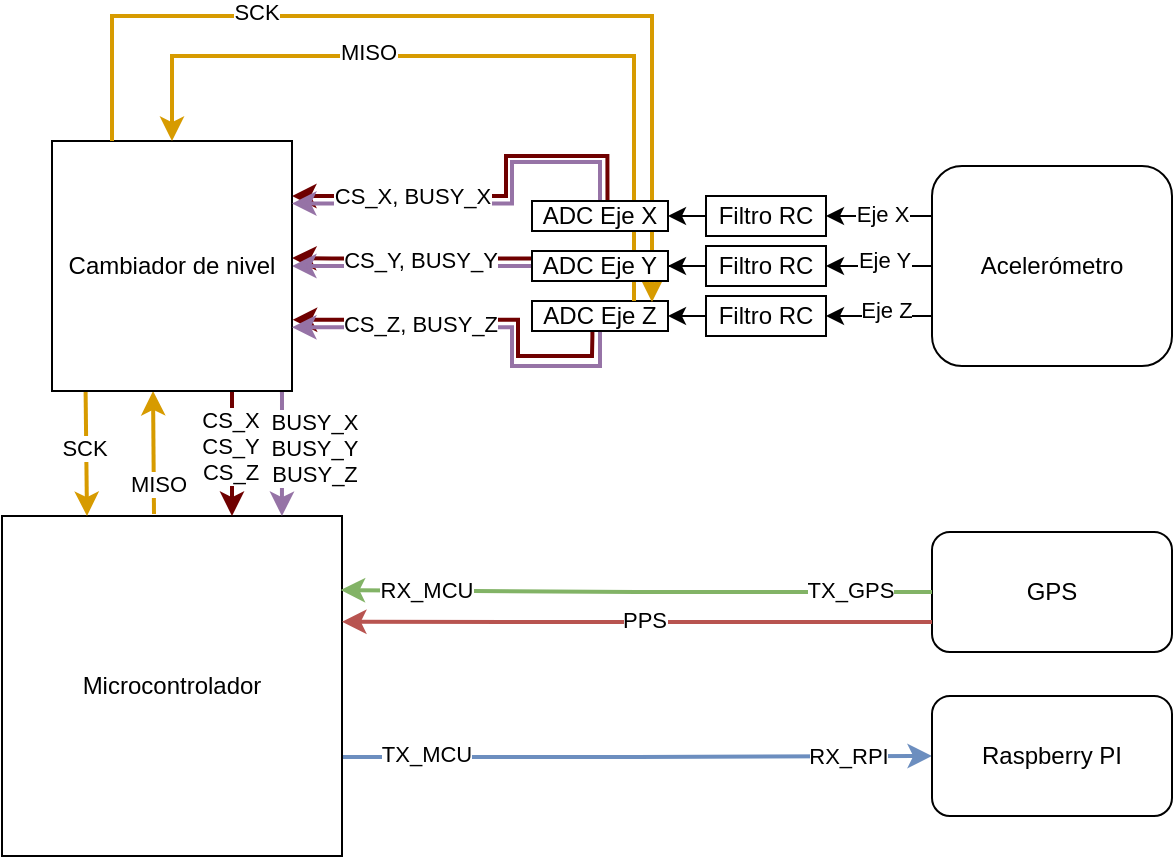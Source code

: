<mxfile version="24.0.5" type="github">
  <diagram name="Página-1" id="_b0uybbUiQIfAaLon3vl">
    <mxGraphModel dx="823" dy="620" grid="1" gridSize="10" guides="1" tooltips="1" connect="1" arrows="1" fold="1" page="1" pageScale="1" pageWidth="827" pageHeight="1169" math="0" shadow="0">
      <root>
        <mxCell id="0" />
        <mxCell id="1" parent="0" />
        <mxCell id="gzb6UKGiDK0a72ld--zN-60" style="edgeStyle=orthogonalEdgeStyle;rounded=0;orthogonalLoop=1;jettySize=auto;html=1;entryX=1.003;entryY=0.715;entryDx=0;entryDy=0;entryPerimeter=0;strokeWidth=2;fillColor=#a20025;strokeColor=#6F0000;exitX=0.444;exitY=0.982;exitDx=0;exitDy=0;exitPerimeter=0;" edge="1" parent="1" source="gzb6UKGiDK0a72ld--zN-16" target="gzb6UKGiDK0a72ld--zN-14">
          <mxGeometry relative="1" as="geometry">
            <mxPoint x="484" y="178" as="sourcePoint" />
            <mxPoint x="333" y="171.625" as="targetPoint" />
            <Array as="points">
              <mxPoint x="480" y="180" />
              <mxPoint x="480" y="190" />
              <mxPoint x="443" y="190" />
              <mxPoint x="443" y="172" />
            </Array>
          </mxGeometry>
        </mxCell>
        <mxCell id="gzb6UKGiDK0a72ld--zN-59" style="edgeStyle=orthogonalEdgeStyle;rounded=0;orthogonalLoop=1;jettySize=auto;html=1;exitX=0.548;exitY=0.015;exitDx=0;exitDy=0;exitPerimeter=0;strokeWidth=2;fillColor=#a20025;strokeColor=#6F0000;" edge="1" parent="1">
          <mxGeometry relative="1" as="geometry">
            <mxPoint x="487.744" y="112.505" as="sourcePoint" />
            <mxPoint x="330" y="110" as="targetPoint" />
            <Array as="points">
              <mxPoint x="488" y="90" />
              <mxPoint x="437" y="90" />
              <mxPoint x="437" y="110" />
            </Array>
          </mxGeometry>
        </mxCell>
        <mxCell id="gzb6UKGiDK0a72ld--zN-57" style="edgeStyle=orthogonalEdgeStyle;rounded=0;orthogonalLoop=1;jettySize=auto;html=1;exitX=0;exitY=0.25;exitDx=0;exitDy=0;strokeWidth=2;fillColor=#a20025;strokeColor=#6F0000;" edge="1" parent="1" source="gzb6UKGiDK0a72ld--zN-9">
          <mxGeometry relative="1" as="geometry">
            <mxPoint x="440" y="140" as="sourcePoint" />
            <mxPoint x="330" y="141" as="targetPoint" />
            <Array as="points">
              <mxPoint x="350" y="141" />
              <mxPoint x="331" y="141" />
            </Array>
          </mxGeometry>
        </mxCell>
        <mxCell id="gzb6UKGiDK0a72ld--zN-49" style="edgeStyle=orthogonalEdgeStyle;rounded=0;orthogonalLoop=1;jettySize=auto;html=1;exitX=1;exitY=0.709;exitDx=0;exitDy=0;exitPerimeter=0;fillColor=#dae8fc;strokeColor=#6c8ebf;strokeWidth=2;" edge="1" parent="1" source="gzb6UKGiDK0a72ld--zN-1" target="gzb6UKGiDK0a72ld--zN-47">
          <mxGeometry relative="1" as="geometry">
            <Array as="points" />
          </mxGeometry>
        </mxCell>
        <mxCell id="gzb6UKGiDK0a72ld--zN-52" value="RX_RPI" style="edgeLabel;html=1;align=center;verticalAlign=middle;resizable=0;points=[];" vertex="1" connectable="0" parent="gzb6UKGiDK0a72ld--zN-49">
          <mxGeometry x="0.763" relative="1" as="geometry">
            <mxPoint x="-7" as="offset" />
          </mxGeometry>
        </mxCell>
        <mxCell id="gzb6UKGiDK0a72ld--zN-53" value="TX_MCU" style="edgeLabel;html=1;align=center;verticalAlign=middle;resizable=0;points=[];" vertex="1" connectable="0" parent="gzb6UKGiDK0a72ld--zN-49">
          <mxGeometry x="-0.785" y="2" relative="1" as="geometry">
            <mxPoint x="10" as="offset" />
          </mxGeometry>
        </mxCell>
        <mxCell id="gzb6UKGiDK0a72ld--zN-1" value="Microcontrolador" style="rounded=0;whiteSpace=wrap;html=1;" vertex="1" parent="1">
          <mxGeometry x="185" y="270" width="170" height="170" as="geometry" />
        </mxCell>
        <mxCell id="gzb6UKGiDK0a72ld--zN-3" style="edgeStyle=orthogonalEdgeStyle;rounded=0;orthogonalLoop=1;jettySize=auto;html=1;exitX=0;exitY=0.25;exitDx=0;exitDy=0;entryX=1;entryY=0.5;entryDx=0;entryDy=0;" edge="1" parent="1" source="gzb6UKGiDK0a72ld--zN-2" target="gzb6UKGiDK0a72ld--zN-6">
          <mxGeometry relative="1" as="geometry">
            <mxPoint x="600" y="120" as="targetPoint" />
          </mxGeometry>
        </mxCell>
        <mxCell id="gzb6UKGiDK0a72ld--zN-11" value="Eje X" style="edgeLabel;html=1;align=center;verticalAlign=middle;resizable=0;points=[];" vertex="1" connectable="0" parent="gzb6UKGiDK0a72ld--zN-3">
          <mxGeometry x="-0.064" y="-1" relative="1" as="geometry">
            <mxPoint as="offset" />
          </mxGeometry>
        </mxCell>
        <mxCell id="gzb6UKGiDK0a72ld--zN-4" style="edgeStyle=orthogonalEdgeStyle;rounded=0;orthogonalLoop=1;jettySize=auto;html=1;exitX=0;exitY=0.5;exitDx=0;exitDy=0;entryX=1;entryY=0.5;entryDx=0;entryDy=0;" edge="1" parent="1" source="gzb6UKGiDK0a72ld--zN-2" target="gzb6UKGiDK0a72ld--zN-7">
          <mxGeometry relative="1" as="geometry">
            <mxPoint x="600" y="145" as="targetPoint" />
          </mxGeometry>
        </mxCell>
        <mxCell id="gzb6UKGiDK0a72ld--zN-12" value="Eje Y" style="edgeLabel;html=1;align=center;verticalAlign=middle;resizable=0;points=[];" vertex="1" connectable="0" parent="gzb6UKGiDK0a72ld--zN-4">
          <mxGeometry x="-0.092" y="-3" relative="1" as="geometry">
            <mxPoint as="offset" />
          </mxGeometry>
        </mxCell>
        <mxCell id="gzb6UKGiDK0a72ld--zN-5" style="edgeStyle=orthogonalEdgeStyle;rounded=0;orthogonalLoop=1;jettySize=auto;html=1;exitX=0;exitY=0.75;exitDx=0;exitDy=0;entryX=1;entryY=0.5;entryDx=0;entryDy=0;" edge="1" parent="1" source="gzb6UKGiDK0a72ld--zN-2" target="gzb6UKGiDK0a72ld--zN-8">
          <mxGeometry relative="1" as="geometry">
            <mxPoint x="600" y="170" as="targetPoint" />
          </mxGeometry>
        </mxCell>
        <mxCell id="gzb6UKGiDK0a72ld--zN-13" value="Eje Z" style="edgeLabel;html=1;align=center;verticalAlign=middle;resizable=0;points=[];" vertex="1" connectable="0" parent="gzb6UKGiDK0a72ld--zN-5">
          <mxGeometry x="-0.121" y="-3" relative="1" as="geometry">
            <mxPoint as="offset" />
          </mxGeometry>
        </mxCell>
        <mxCell id="gzb6UKGiDK0a72ld--zN-2" value="Acelerómetro" style="rounded=1;whiteSpace=wrap;html=1;" vertex="1" parent="1">
          <mxGeometry x="650" y="95" width="120" height="100" as="geometry" />
        </mxCell>
        <mxCell id="gzb6UKGiDK0a72ld--zN-18" style="edgeStyle=orthogonalEdgeStyle;rounded=0;orthogonalLoop=1;jettySize=auto;html=1;exitX=0;exitY=0.5;exitDx=0;exitDy=0;entryX=1;entryY=0.5;entryDx=0;entryDy=0;" edge="1" parent="1" source="gzb6UKGiDK0a72ld--zN-6" target="gzb6UKGiDK0a72ld--zN-17">
          <mxGeometry relative="1" as="geometry" />
        </mxCell>
        <mxCell id="gzb6UKGiDK0a72ld--zN-6" value="Filtro RC" style="rounded=0;whiteSpace=wrap;html=1;" vertex="1" parent="1">
          <mxGeometry x="537" y="110" width="60" height="20" as="geometry" />
        </mxCell>
        <mxCell id="gzb6UKGiDK0a72ld--zN-10" value="" style="edgeStyle=orthogonalEdgeStyle;rounded=0;orthogonalLoop=1;jettySize=auto;html=1;" edge="1" parent="1" source="gzb6UKGiDK0a72ld--zN-7" target="gzb6UKGiDK0a72ld--zN-9">
          <mxGeometry relative="1" as="geometry" />
        </mxCell>
        <mxCell id="gzb6UKGiDK0a72ld--zN-7" value="Filtro RC" style="rounded=0;whiteSpace=wrap;html=1;" vertex="1" parent="1">
          <mxGeometry x="537" y="135" width="60" height="20" as="geometry" />
        </mxCell>
        <mxCell id="gzb6UKGiDK0a72ld--zN-19" style="edgeStyle=orthogonalEdgeStyle;rounded=0;orthogonalLoop=1;jettySize=auto;html=1;exitX=0;exitY=0.5;exitDx=0;exitDy=0;entryX=1;entryY=0.5;entryDx=0;entryDy=0;" edge="1" parent="1" source="gzb6UKGiDK0a72ld--zN-8" target="gzb6UKGiDK0a72ld--zN-16">
          <mxGeometry relative="1" as="geometry" />
        </mxCell>
        <mxCell id="gzb6UKGiDK0a72ld--zN-8" value="Filtro RC" style="rounded=0;whiteSpace=wrap;html=1;" vertex="1" parent="1">
          <mxGeometry x="537" y="160" width="60" height="20" as="geometry" />
        </mxCell>
        <mxCell id="gzb6UKGiDK0a72ld--zN-24" style="edgeStyle=orthogonalEdgeStyle;rounded=0;orthogonalLoop=1;jettySize=auto;html=1;exitX=0;exitY=0.5;exitDx=0;exitDy=0;entryX=1;entryY=0.5;entryDx=0;entryDy=0;strokeWidth=2;fillColor=#e1d5e7;strokeColor=#9673a6;" edge="1" parent="1" source="gzb6UKGiDK0a72ld--zN-9" target="gzb6UKGiDK0a72ld--zN-14">
          <mxGeometry relative="1" as="geometry" />
        </mxCell>
        <mxCell id="gzb6UKGiDK0a72ld--zN-27" value="CS_Y, BUSY_Y" style="edgeLabel;html=1;align=center;verticalAlign=middle;resizable=0;points=[];" vertex="1" connectable="0" parent="gzb6UKGiDK0a72ld--zN-24">
          <mxGeometry x="-0.019" y="-1" relative="1" as="geometry">
            <mxPoint x="3" y="-2" as="offset" />
          </mxGeometry>
        </mxCell>
        <mxCell id="gzb6UKGiDK0a72ld--zN-38" style="edgeStyle=orthogonalEdgeStyle;rounded=0;orthogonalLoop=1;jettySize=auto;html=1;fillColor=#ffe6cc;strokeColor=#d79b00;strokeWidth=2;entryX=0.421;entryY=1.024;entryDx=0;entryDy=0;entryPerimeter=0;" edge="1" parent="1">
          <mxGeometry relative="1" as="geometry">
            <mxPoint x="261" y="269" as="sourcePoint" />
            <mxPoint x="260.52" y="207.5" as="targetPoint" />
            <Array as="points">
              <mxPoint x="261" y="269" />
              <mxPoint x="261" y="267" />
            </Array>
          </mxGeometry>
        </mxCell>
        <mxCell id="gzb6UKGiDK0a72ld--zN-39" value="MISO" style="edgeLabel;html=1;align=center;verticalAlign=middle;resizable=0;points=[];" vertex="1" connectable="0" parent="gzb6UKGiDK0a72ld--zN-38">
          <mxGeometry x="-0.283" y="-2" relative="1" as="geometry">
            <mxPoint y="6" as="offset" />
          </mxGeometry>
        </mxCell>
        <mxCell id="gzb6UKGiDK0a72ld--zN-40" style="edgeStyle=orthogonalEdgeStyle;rounded=0;orthogonalLoop=1;jettySize=auto;html=1;exitX=0.14;exitY=1.002;exitDx=0;exitDy=0;entryX=0.25;entryY=0;entryDx=0;entryDy=0;strokeWidth=2;exitPerimeter=0;fillColor=#ffe6cc;strokeColor=#d79b00;" edge="1" parent="1" source="gzb6UKGiDK0a72ld--zN-14" target="gzb6UKGiDK0a72ld--zN-1">
          <mxGeometry relative="1" as="geometry">
            <Array as="points">
              <mxPoint x="228" y="208" />
            </Array>
          </mxGeometry>
        </mxCell>
        <mxCell id="gzb6UKGiDK0a72ld--zN-41" value="SCK" style="edgeLabel;html=1;align=center;verticalAlign=middle;resizable=0;points=[];" vertex="1" connectable="0" parent="gzb6UKGiDK0a72ld--zN-40">
          <mxGeometry x="0.043" y="-2" relative="1" as="geometry">
            <mxPoint y="-4" as="offset" />
          </mxGeometry>
        </mxCell>
        <mxCell id="gzb6UKGiDK0a72ld--zN-42" style="edgeStyle=orthogonalEdgeStyle;rounded=0;orthogonalLoop=1;jettySize=auto;html=1;exitX=0.75;exitY=1;exitDx=0;exitDy=0;strokeWidth=2;fillColor=#a20025;strokeColor=#6F0000;flowAnimation=0;shadow=0;" edge="1" parent="1" source="gzb6UKGiDK0a72ld--zN-14">
          <mxGeometry relative="1" as="geometry">
            <mxPoint x="300" y="270" as="targetPoint" />
            <Array as="points" />
          </mxGeometry>
        </mxCell>
        <mxCell id="gzb6UKGiDK0a72ld--zN-44" value="CS_X&lt;div&gt;CS_Y&lt;/div&gt;&lt;div&gt;CS_Z&lt;/div&gt;" style="edgeLabel;html=1;align=center;verticalAlign=middle;resizable=0;points=[];" vertex="1" connectable="0" parent="gzb6UKGiDK0a72ld--zN-42">
          <mxGeometry x="-0.191" y="1" relative="1" as="geometry">
            <mxPoint x="-2" y="2" as="offset" />
          </mxGeometry>
        </mxCell>
        <mxCell id="gzb6UKGiDK0a72ld--zN-43" style="edgeStyle=orthogonalEdgeStyle;rounded=0;orthogonalLoop=1;jettySize=auto;html=1;exitX=0.95;exitY=1.002;exitDx=0;exitDy=0;entryX=1;entryY=0;entryDx=0;entryDy=0;exitPerimeter=0;strokeWidth=2;fillColor=#e1d5e7;strokeColor=#9673a6;" edge="1" parent="1" source="gzb6UKGiDK0a72ld--zN-14">
          <mxGeometry relative="1" as="geometry">
            <mxPoint x="299.97" y="207.54" as="sourcePoint" />
            <mxPoint x="324.97" y="270.04" as="targetPoint" />
            <Array as="points">
              <mxPoint x="325" y="208" />
            </Array>
          </mxGeometry>
        </mxCell>
        <mxCell id="gzb6UKGiDK0a72ld--zN-45" value="BUSY_X&lt;div&gt;BUSY_Y&lt;/div&gt;&lt;div&gt;BUSY_Z&lt;/div&gt;" style="edgeLabel;html=1;align=center;verticalAlign=middle;resizable=0;points=[];" vertex="1" connectable="0" parent="gzb6UKGiDK0a72ld--zN-43">
          <mxGeometry x="-0.579" relative="1" as="geometry">
            <mxPoint x="16" y="15" as="offset" />
          </mxGeometry>
        </mxCell>
        <mxCell id="gzb6UKGiDK0a72ld--zN-14" value="Cambiador de nivel" style="whiteSpace=wrap;html=1;rounded=0;" vertex="1" parent="1">
          <mxGeometry x="210" y="82.5" width="120" height="125" as="geometry" />
        </mxCell>
        <mxCell id="gzb6UKGiDK0a72ld--zN-25" style="edgeStyle=orthogonalEdgeStyle;rounded=0;orthogonalLoop=1;jettySize=auto;html=1;fillColor=#e1d5e7;strokeColor=#9673a6;strokeWidth=2;exitX=0.5;exitY=1;exitDx=0;exitDy=0;entryX=0.982;entryY=0.745;entryDx=0;entryDy=0;entryPerimeter=0;" edge="1" parent="1" source="gzb6UKGiDK0a72ld--zN-16">
          <mxGeometry relative="1" as="geometry">
            <mxPoint x="486.16" y="178.5" as="sourcePoint" />
            <mxPoint x="330" y="175.625" as="targetPoint" />
            <Array as="points">
              <mxPoint x="484" y="195" />
              <mxPoint x="440" y="195" />
              <mxPoint x="440" y="176" />
            </Array>
          </mxGeometry>
        </mxCell>
        <mxCell id="gzb6UKGiDK0a72ld--zN-28" value="CS_Z, BUSY_Z" style="edgeLabel;html=1;align=center;verticalAlign=middle;resizable=0;points=[];" vertex="1" connectable="0" parent="gzb6UKGiDK0a72ld--zN-25">
          <mxGeometry x="0.215" y="-1" relative="1" as="geometry">
            <mxPoint x="-11" y="-1" as="offset" />
          </mxGeometry>
        </mxCell>
        <mxCell id="gzb6UKGiDK0a72ld--zN-16" value="ADC Eje Z" style="whiteSpace=wrap;html=1;rounded=0;" vertex="1" parent="1">
          <mxGeometry x="450" y="162.5" width="68" height="15" as="geometry" />
        </mxCell>
        <mxCell id="gzb6UKGiDK0a72ld--zN-23" style="edgeStyle=orthogonalEdgeStyle;rounded=0;orthogonalLoop=1;jettySize=auto;html=1;exitX=0.5;exitY=0;exitDx=0;exitDy=0;entryX=1;entryY=0.25;entryDx=0;entryDy=0;fillColor=#e1d5e7;strokeColor=#9673a6;strokeWidth=2;" edge="1" parent="1" source="gzb6UKGiDK0a72ld--zN-17" target="gzb6UKGiDK0a72ld--zN-14">
          <mxGeometry relative="1" as="geometry">
            <Array as="points">
              <mxPoint x="484" y="93" />
              <mxPoint x="440" y="93" />
              <mxPoint x="440" y="114" />
            </Array>
          </mxGeometry>
        </mxCell>
        <mxCell id="gzb6UKGiDK0a72ld--zN-26" value="CS_X, BUSY_X" style="edgeLabel;html=1;align=center;verticalAlign=middle;resizable=0;points=[];" vertex="1" connectable="0" parent="gzb6UKGiDK0a72ld--zN-23">
          <mxGeometry x="-0.236" y="1" relative="1" as="geometry">
            <mxPoint x="-51" y="6" as="offset" />
          </mxGeometry>
        </mxCell>
        <mxCell id="gzb6UKGiDK0a72ld--zN-29" style="edgeStyle=orthogonalEdgeStyle;rounded=0;orthogonalLoop=1;jettySize=auto;html=1;exitX=0.75;exitY=0;exitDx=0;exitDy=0;entryX=0.5;entryY=0;entryDx=0;entryDy=0;fillColor=#ffe6cc;strokeColor=#d79b00;strokeWidth=2;" edge="1" parent="1" source="gzb6UKGiDK0a72ld--zN-16" target="gzb6UKGiDK0a72ld--zN-14">
          <mxGeometry relative="1" as="geometry">
            <mxPoint x="260" y="10" as="targetPoint" />
            <Array as="points">
              <mxPoint x="501" y="40" />
              <mxPoint x="270" y="40" />
            </Array>
          </mxGeometry>
        </mxCell>
        <mxCell id="gzb6UKGiDK0a72ld--zN-34" value="MISO" style="edgeLabel;html=1;align=center;verticalAlign=middle;resizable=0;points=[];" vertex="1" connectable="0" parent="gzb6UKGiDK0a72ld--zN-29">
          <mxGeometry x="0.291" y="-2" relative="1" as="geometry">
            <mxPoint as="offset" />
          </mxGeometry>
        </mxCell>
        <mxCell id="gzb6UKGiDK0a72ld--zN-30" style="edgeStyle=orthogonalEdgeStyle;rounded=0;orthogonalLoop=1;jettySize=auto;html=1;entryX=0.25;entryY=0;entryDx=0;entryDy=0;fillColor=#ffe6cc;strokeColor=#d79b00;strokeWidth=2;exitX=0.25;exitY=0;exitDx=0;exitDy=0;" edge="1" parent="1" source="gzb6UKGiDK0a72ld--zN-14">
          <mxGeometry relative="1" as="geometry">
            <mxPoint x="510" y="163" as="targetPoint" />
            <Array as="points">
              <mxPoint x="240" y="20" />
              <mxPoint x="510" y="20" />
              <mxPoint x="510" y="163" />
            </Array>
          </mxGeometry>
        </mxCell>
        <mxCell id="gzb6UKGiDK0a72ld--zN-35" value="SCK" style="edgeLabel;html=1;align=center;verticalAlign=middle;resizable=0;points=[];" vertex="1" connectable="0" parent="gzb6UKGiDK0a72ld--zN-30">
          <mxGeometry x="-0.434" y="2" relative="1" as="geometry">
            <mxPoint as="offset" />
          </mxGeometry>
        </mxCell>
        <mxCell id="gzb6UKGiDK0a72ld--zN-17" value="ADC Eje X" style="whiteSpace=wrap;html=1;rounded=0;" vertex="1" parent="1">
          <mxGeometry x="450" y="112.5" width="68" height="15" as="geometry" />
        </mxCell>
        <mxCell id="gzb6UKGiDK0a72ld--zN-9" value="ADC Eje Y" style="whiteSpace=wrap;html=1;rounded=0;" vertex="1" parent="1">
          <mxGeometry x="450" y="137.5" width="68" height="15" as="geometry" />
        </mxCell>
        <mxCell id="gzb6UKGiDK0a72ld--zN-46" value="GPS" style="rounded=1;whiteSpace=wrap;html=1;" vertex="1" parent="1">
          <mxGeometry x="650" y="278" width="120" height="60" as="geometry" />
        </mxCell>
        <mxCell id="gzb6UKGiDK0a72ld--zN-47" value="Raspberry PI" style="rounded=1;whiteSpace=wrap;html=1;" vertex="1" parent="1">
          <mxGeometry x="650" y="360" width="120" height="60" as="geometry" />
        </mxCell>
        <mxCell id="gzb6UKGiDK0a72ld--zN-48" style="edgeStyle=orthogonalEdgeStyle;rounded=0;orthogonalLoop=1;jettySize=auto;html=1;exitX=0;exitY=0.5;exitDx=0;exitDy=0;entryX=0.996;entryY=0.218;entryDx=0;entryDy=0;entryPerimeter=0;fillColor=#d5e8d4;strokeColor=#82b366;strokeWidth=2;" edge="1" parent="1" source="gzb6UKGiDK0a72ld--zN-46" target="gzb6UKGiDK0a72ld--zN-1">
          <mxGeometry relative="1" as="geometry" />
        </mxCell>
        <mxCell id="gzb6UKGiDK0a72ld--zN-50" value="TX_GPS" style="edgeLabel;html=1;align=center;verticalAlign=middle;resizable=0;points=[];" vertex="1" connectable="0" parent="gzb6UKGiDK0a72ld--zN-48">
          <mxGeometry x="-0.188" relative="1" as="geometry">
            <mxPoint x="79" y="-1" as="offset" />
          </mxGeometry>
        </mxCell>
        <mxCell id="gzb6UKGiDK0a72ld--zN-51" value="RX_MCU" style="edgeLabel;html=1;align=center;verticalAlign=middle;resizable=0;points=[];" vertex="1" connectable="0" parent="gzb6UKGiDK0a72ld--zN-48">
          <mxGeometry x="0.637" y="2" relative="1" as="geometry">
            <mxPoint x="-11" y="-2" as="offset" />
          </mxGeometry>
        </mxCell>
        <mxCell id="gzb6UKGiDK0a72ld--zN-54" style="edgeStyle=orthogonalEdgeStyle;rounded=0;orthogonalLoop=1;jettySize=auto;html=1;exitX=0;exitY=0.75;exitDx=0;exitDy=0;entryX=1;entryY=0.311;entryDx=0;entryDy=0;entryPerimeter=0;fillColor=#f8cecc;strokeColor=#b85450;strokeWidth=2;" edge="1" parent="1" source="gzb6UKGiDK0a72ld--zN-46" target="gzb6UKGiDK0a72ld--zN-1">
          <mxGeometry relative="1" as="geometry" />
        </mxCell>
        <mxCell id="gzb6UKGiDK0a72ld--zN-55" value="PPS" style="edgeLabel;html=1;align=center;verticalAlign=middle;resizable=0;points=[];" vertex="1" connectable="0" parent="gzb6UKGiDK0a72ld--zN-54">
          <mxGeometry x="-0.02" y="-1" relative="1" as="geometry">
            <mxPoint as="offset" />
          </mxGeometry>
        </mxCell>
      </root>
    </mxGraphModel>
  </diagram>
</mxfile>
